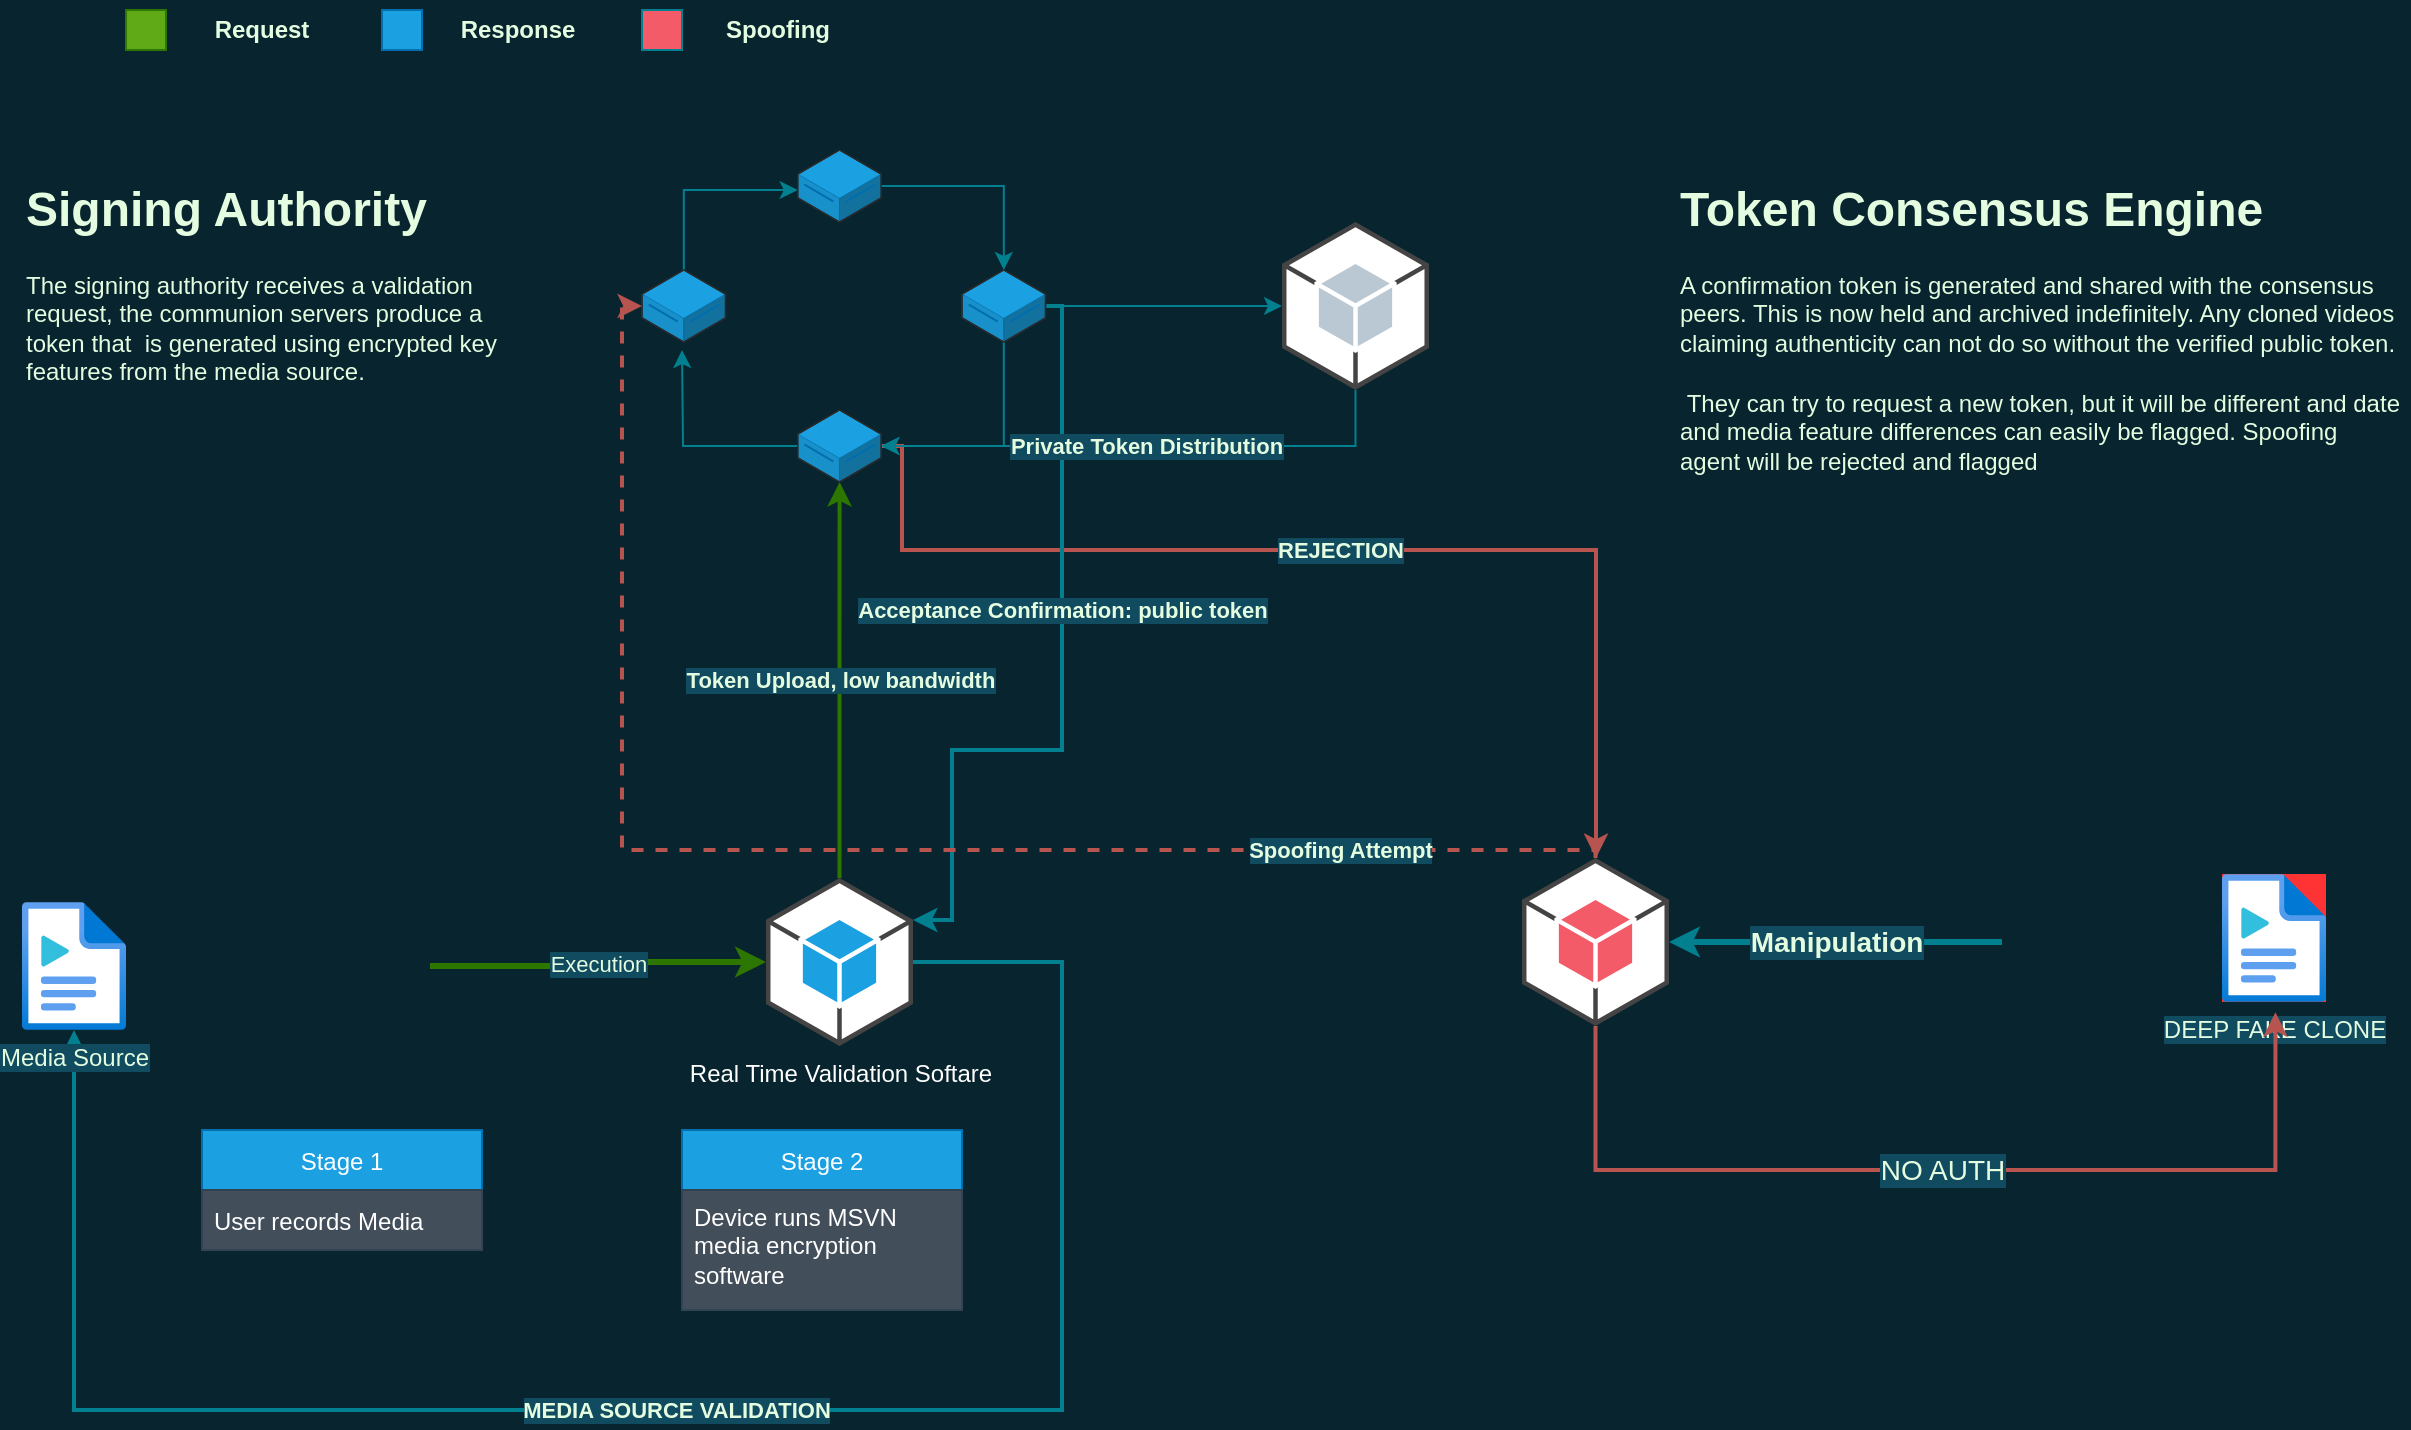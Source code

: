 <mxfile version="17.4.5" type="device"><diagram id="jI7cefB6hPgm-KdkO4u4" name="Page-1"><mxGraphModel dx="1454" dy="860" grid="0" gridSize="10" guides="1" tooltips="1" connect="1" arrows="1" fold="1" page="1" pageScale="1" pageWidth="850" pageHeight="1100" background="#08242E" math="0" shadow="0"><root><mxCell id="0"/><mxCell id="1" parent="0"/><mxCell id="UCenkwnxlYQBHtce43e3-16" value="Execution" style="edgeStyle=orthogonalEdgeStyle;rounded=0;orthogonalLoop=1;jettySize=auto;html=1;strokeWidth=3;strokeColor=#2D7600;labelBackgroundColor=#114B5F;fontColor=#E4FDE1;fillColor=#60a917;" edge="1" parent="1" source="UCenkwnxlYQBHtce43e3-17" target="UCenkwnxlYQBHtce43e3-19"><mxGeometry relative="1" as="geometry"/></mxCell><mxCell id="UCenkwnxlYQBHtce43e3-17" value="" style="shape=image;html=1;verticalAlign=top;verticalLabelPosition=bottom;labelBackgroundColor=#114B5F;imageAspect=0;aspect=fixed;image=https://cdn4.iconfinder.com/data/icons/ionicons/512/icon-ios7-camera-outline-128.png;fillColor=#F45B69;strokeColor=#028090;fontColor=#E4FDE1;" vertex="1" parent="1"><mxGeometry x="216" y="454" width="88" height="88" as="geometry"/></mxCell><mxCell id="UCenkwnxlYQBHtce43e3-28" value="Token Upload, low bandwidth" style="edgeStyle=orthogonalEdgeStyle;rounded=0;orthogonalLoop=1;jettySize=auto;html=1;fontStyle=1;strokeColor=#2D7600;strokeWidth=2;labelBackgroundColor=#114B5F;fontColor=#E4FDE1;fillColor=#60a917;" edge="1" parent="1" source="UCenkwnxlYQBHtce43e3-19" target="UCenkwnxlYQBHtce43e3-24"><mxGeometry relative="1" as="geometry"/></mxCell><mxCell id="UCenkwnxlYQBHtce43e3-43" value="MEDIA SOURCE VALIDATION" style="edgeStyle=orthogonalEdgeStyle;rounded=0;orthogonalLoop=1;jettySize=auto;html=1;fontStyle=1;strokeWidth=2;strokeColor=#028090;labelBackgroundColor=#114B5F;fontColor=#E4FDE1;" edge="1" parent="1" source="UCenkwnxlYQBHtce43e3-19" target="UCenkwnxlYQBHtce43e3-42"><mxGeometry relative="1" as="geometry"><Array as="points"><mxPoint x="620" y="496"/><mxPoint x="620" y="720"/><mxPoint x="126" y="720"/></Array></mxGeometry></mxCell><mxCell id="UCenkwnxlYQBHtce43e3-19" value="Real Time Validation Softare" style="outlineConnect=0;dashed=0;verticalLabelPosition=bottom;verticalAlign=top;align=center;html=1;shape=mxgraph.aws3.android;fillColor=#1ba1e2;strokeColor=#006EAF;fontColor=#ffffff;" vertex="1" parent="1"><mxGeometry x="472" y="454" width="73.5" height="84" as="geometry"/></mxCell><mxCell id="UCenkwnxlYQBHtce43e3-20" value="Stage 1" style="swimlane;fontStyle=0;childLayout=stackLayout;horizontal=1;startSize=30;horizontalStack=0;resizeParent=1;resizeParentMax=0;resizeLast=0;collapsible=1;marginBottom=0;fillColor=#1ba1e2;strokeColor=#006EAF;fontColor=#ffffff;" vertex="1" parent="1"><mxGeometry x="190" y="580" width="140" height="60" as="geometry"/></mxCell><mxCell id="UCenkwnxlYQBHtce43e3-21" value="User records Media" style="text;align=left;verticalAlign=middle;spacingLeft=4;spacingRight=4;overflow=hidden;points=[[0,0.5],[1,0.5]];portConstraint=eastwest;rotatable=0;fillColor=#424E59;strokeColor=#314354;fontColor=#ffffff;" vertex="1" parent="UCenkwnxlYQBHtce43e3-20"><mxGeometry y="30" width="140" height="30" as="geometry"/></mxCell><mxCell id="UCenkwnxlYQBHtce43e3-22" value="Stage 2" style="swimlane;fontStyle=0;childLayout=stackLayout;horizontal=1;startSize=30;horizontalStack=0;resizeParent=1;resizeParentMax=0;resizeLast=0;collapsible=1;marginBottom=0;fillColor=#1ba1e2;strokeColor=#006EAF;fontColor=#ffffff;" vertex="1" parent="1"><mxGeometry x="430" y="580" width="140" height="90" as="geometry"/></mxCell><mxCell id="UCenkwnxlYQBHtce43e3-23" value="Device runs MSVN media encryption software" style="text;align=left;verticalAlign=top;spacingLeft=4;spacingRight=4;overflow=hidden;points=[[0,0.5],[1,0.5]];portConstraint=eastwest;rotatable=0;whiteSpace=wrap;fillColor=#424E59;strokeColor=#314354;fontColor=#ffffff;" vertex="1" parent="UCenkwnxlYQBHtce43e3-22"><mxGeometry y="30" width="140" height="60" as="geometry"/></mxCell><mxCell id="UCenkwnxlYQBHtce43e3-29" style="edgeStyle=orthogonalEdgeStyle;rounded=0;orthogonalLoop=1;jettySize=auto;html=1;labelBackgroundColor=#114B5F;strokeColor=#028090;fontColor=#E4FDE1;" edge="1" parent="1" source="UCenkwnxlYQBHtce43e3-24"><mxGeometry relative="1" as="geometry"><mxPoint x="430" y="190" as="targetPoint"/></mxGeometry></mxCell><mxCell id="UCenkwnxlYQBHtce43e3-53" value="REJECTION" style="edgeStyle=orthogonalEdgeStyle;rounded=0;orthogonalLoop=1;jettySize=auto;html=1;strokeWidth=2;strokeColor=#b85450;fontStyle=1;labelBackgroundColor=#114B5F;fontColor=#E4FDE1;fillColor=#f8cecc;" edge="1" parent="1" source="UCenkwnxlYQBHtce43e3-24" target="UCenkwnxlYQBHtce43e3-49"><mxGeometry relative="1" as="geometry"><Array as="points"><mxPoint x="540" y="238"/><mxPoint x="540" y="290"/><mxPoint x="887" y="290"/></Array></mxGeometry></mxCell><mxCell id="UCenkwnxlYQBHtce43e3-24" value="" style="verticalLabelPosition=bottom;html=1;verticalAlign=top;strokeWidth=1;align=center;outlineConnect=0;dashed=0;outlineConnect=0;shape=mxgraph.aws3d.dataServer;strokeColor=#006EAF;aspect=fixed;fillColor=#1ba1e2;fontColor=#ffffff;" vertex="1" parent="1"><mxGeometry x="487.86" y="220" width="41.77" height="36" as="geometry"/></mxCell><mxCell id="UCenkwnxlYQBHtce43e3-32" style="edgeStyle=orthogonalEdgeStyle;rounded=0;orthogonalLoop=1;jettySize=auto;html=1;labelBackgroundColor=#114B5F;strokeColor=#028090;fontColor=#E4FDE1;" edge="1" parent="1" source="UCenkwnxlYQBHtce43e3-25" target="UCenkwnxlYQBHtce43e3-24"><mxGeometry relative="1" as="geometry"><Array as="points"><mxPoint x="591" y="238"/></Array></mxGeometry></mxCell><mxCell id="UCenkwnxlYQBHtce43e3-36" style="edgeStyle=orthogonalEdgeStyle;rounded=0;orthogonalLoop=1;jettySize=auto;html=1;entryX=0;entryY=0.5;entryDx=0;entryDy=0;entryPerimeter=0;labelBackgroundColor=#114B5F;strokeColor=#028090;fontColor=#E4FDE1;" edge="1" parent="1" source="UCenkwnxlYQBHtce43e3-25" target="UCenkwnxlYQBHtce43e3-35"><mxGeometry relative="1" as="geometry"/></mxCell><mxCell id="UCenkwnxlYQBHtce43e3-38" value="Acceptance Confirmation: public token" style="edgeStyle=orthogonalEdgeStyle;rounded=0;orthogonalLoop=1;jettySize=auto;html=1;entryX=1;entryY=0.25;entryDx=0;entryDy=0;entryPerimeter=0;fontStyle=1;strokeColor=#028090;strokeWidth=2;labelBackgroundColor=#114B5F;fontColor=#E4FDE1;" edge="1" parent="1" source="UCenkwnxlYQBHtce43e3-25" target="UCenkwnxlYQBHtce43e3-19"><mxGeometry x="-0.178" relative="1" as="geometry"><Array as="points"><mxPoint x="620" y="168"/><mxPoint x="620" y="390"/><mxPoint x="565" y="390"/><mxPoint x="565" y="475"/></Array><mxPoint as="offset"/></mxGeometry></mxCell><mxCell id="UCenkwnxlYQBHtce43e3-25" value="" style="verticalLabelPosition=bottom;html=1;verticalAlign=top;strokeWidth=1;align=center;outlineConnect=0;dashed=0;outlineConnect=0;shape=mxgraph.aws3d.dataServer;strokeColor=#006EAF;aspect=fixed;fillColor=#1ba1e2;fontColor=#ffffff;" vertex="1" parent="1"><mxGeometry x="570" y="150" width="41.77" height="36" as="geometry"/></mxCell><mxCell id="UCenkwnxlYQBHtce43e3-30" style="edgeStyle=orthogonalEdgeStyle;rounded=0;orthogonalLoop=1;jettySize=auto;html=1;labelBackgroundColor=#114B5F;strokeColor=#028090;fontColor=#E4FDE1;" edge="1" parent="1" source="UCenkwnxlYQBHtce43e3-26" target="UCenkwnxlYQBHtce43e3-27"><mxGeometry relative="1" as="geometry"><Array as="points"><mxPoint x="431" y="110"/></Array></mxGeometry></mxCell><mxCell id="UCenkwnxlYQBHtce43e3-26" value="" style="verticalLabelPosition=bottom;html=1;verticalAlign=top;strokeWidth=1;align=center;outlineConnect=0;dashed=0;outlineConnect=0;shape=mxgraph.aws3d.dataServer;strokeColor=#006EAF;aspect=fixed;fillColor=#1ba1e2;fontColor=#ffffff;" vertex="1" parent="1"><mxGeometry x="410" y="150" width="41.77" height="36" as="geometry"/></mxCell><mxCell id="UCenkwnxlYQBHtce43e3-31" style="edgeStyle=orthogonalEdgeStyle;rounded=0;orthogonalLoop=1;jettySize=auto;html=1;labelBackgroundColor=#114B5F;strokeColor=#028090;fontColor=#E4FDE1;" edge="1" parent="1" source="UCenkwnxlYQBHtce43e3-27" target="UCenkwnxlYQBHtce43e3-25"><mxGeometry relative="1" as="geometry"/></mxCell><mxCell id="UCenkwnxlYQBHtce43e3-27" value="" style="verticalLabelPosition=bottom;html=1;verticalAlign=top;strokeWidth=1;align=center;outlineConnect=0;dashed=0;outlineConnect=0;shape=mxgraph.aws3d.dataServer;strokeColor=#006EAF;aspect=fixed;fillColor=#1ba1e2;fontColor=#ffffff;" vertex="1" parent="1"><mxGeometry x="487.86" y="90" width="41.77" height="36" as="geometry"/></mxCell><mxCell id="UCenkwnxlYQBHtce43e3-34" value="&lt;h1&gt;&lt;span&gt;Signing Authority&lt;/span&gt;&lt;/h1&gt;&lt;h4&gt;&lt;span style=&quot;font-size: 12px ; font-weight: normal ; line-height: 1&quot;&gt;The signing authority receives a validation request, the communion servers produce a token that&amp;nbsp; is generated using encrypted key features from the media source.&amp;nbsp;&lt;/span&gt;&lt;/h4&gt;" style="text;html=1;strokeColor=none;fillColor=none;spacing=5;spacingTop=-20;whiteSpace=wrap;overflow=hidden;rounded=0;fontColor=#E4FDE1;" vertex="1" parent="1"><mxGeometry x="97" y="100" width="260" height="200" as="geometry"/></mxCell><mxCell id="UCenkwnxlYQBHtce43e3-37" value="Private Token Distribution" style="edgeStyle=orthogonalEdgeStyle;rounded=0;orthogonalLoop=1;jettySize=auto;html=1;fontStyle=1;labelBackgroundColor=#114B5F;strokeColor=#028090;fontColor=#E4FDE1;" edge="1" parent="1" source="UCenkwnxlYQBHtce43e3-35" target="UCenkwnxlYQBHtce43e3-24"><mxGeometry relative="1" as="geometry"><Array as="points"><mxPoint x="767" y="238"/></Array></mxGeometry></mxCell><mxCell id="UCenkwnxlYQBHtce43e3-35" value="" style="outlineConnect=0;dashed=0;verticalLabelPosition=bottom;verticalAlign=top;align=center;html=1;shape=mxgraph.aws3.android;fillColor=#bac8d3;strokeColor=#23445d;" vertex="1" parent="1"><mxGeometry x="730" y="126" width="73.5" height="84" as="geometry"/></mxCell><mxCell id="UCenkwnxlYQBHtce43e3-39" value="&lt;h1&gt;&lt;span&gt;Token Consensus Engine&amp;nbsp;&lt;/span&gt;&lt;/h1&gt;&lt;h4&gt;&lt;span style=&quot;font-size: 12px ; font-weight: normal&quot;&gt;A confirmation token is generated and shared with the consensus peers. This is now held and archived indefinitely. Any cloned videos claiming authenticity can not do so without the verified public token.&amp;nbsp;&lt;/span&gt;&lt;/h4&gt;&lt;div&gt;&lt;span style=&quot;font-size: 12px ; font-weight: normal&quot;&gt;&amp;nbsp;They can try to request a new token, but it will be different and date and media feature differences can easily be flagged. Spoofing agent will be rejected and flagged&amp;nbsp;&lt;/span&gt;&lt;/div&gt;" style="text;html=1;strokeColor=none;fillColor=none;spacing=5;spacingTop=-20;whiteSpace=wrap;overflow=hidden;rounded=0;fontColor=#E4FDE1;" vertex="1" parent="1"><mxGeometry x="923.5" y="100" width="370" height="284" as="geometry"/></mxCell><mxCell id="UCenkwnxlYQBHtce43e3-42" value="Media Source" style="aspect=fixed;html=1;points=[];align=center;image;fontSize=12;image=img/lib/azure2/general/Media_File.svg;labelBackgroundColor=#114B5F;fillColor=#F45B69;strokeColor=#028090;fontColor=#E4FDE1;" vertex="1" parent="1"><mxGeometry x="100" y="466" width="52" height="64" as="geometry"/></mxCell><mxCell id="UCenkwnxlYQBHtce43e3-44" value="" style="whiteSpace=wrap;html=1;aspect=fixed;fillColor=#60a917;strokeColor=#2D7600;fontColor=#ffffff;" vertex="1" parent="1"><mxGeometry x="152" y="20" width="20" height="20" as="geometry"/></mxCell><mxCell id="UCenkwnxlYQBHtce43e3-45" value="Request" style="text;html=1;strokeColor=none;fillColor=none;align=center;verticalAlign=middle;whiteSpace=wrap;rounded=0;fontStyle=1;fontColor=#E4FDE1;" vertex="1" parent="1"><mxGeometry x="180" y="15" width="80" height="30" as="geometry"/></mxCell><mxCell id="UCenkwnxlYQBHtce43e3-46" value="" style="whiteSpace=wrap;html=1;aspect=fixed;fillColor=#1ba1e2;strokeColor=#006EAF;fontColor=#ffffff;" vertex="1" parent="1"><mxGeometry x="280" y="20" width="20" height="20" as="geometry"/></mxCell><mxCell id="UCenkwnxlYQBHtce43e3-47" value="Response" style="text;html=1;strokeColor=none;fillColor=none;align=center;verticalAlign=middle;whiteSpace=wrap;rounded=0;fontStyle=1;fontColor=#E4FDE1;" vertex="1" parent="1"><mxGeometry x="308" y="15" width="80" height="30" as="geometry"/></mxCell><mxCell id="UCenkwnxlYQBHtce43e3-48" value="DEEP FAKE CLONE" style="aspect=fixed;html=1;points=[];align=center;image;fontSize=12;image=img/lib/azure2/general/Media_File.svg;imageBackground=#FF3333;labelBackgroundColor=#114B5F;fillColor=#F45B69;strokeColor=#028090;fontColor=#E4FDE1;" vertex="1" parent="1"><mxGeometry x="1200" y="452" width="52" height="64" as="geometry"/></mxCell><mxCell id="UCenkwnxlYQBHtce43e3-52" value="Spoofing Attempt" style="edgeStyle=orthogonalEdgeStyle;rounded=0;orthogonalLoop=1;jettySize=auto;html=1;strokeWidth=2;strokeColor=#b85450;dashed=1;fontStyle=1;labelBackgroundColor=#114B5F;fontColor=#E4FDE1;fillColor=#f8cecc;" edge="1" parent="1" source="UCenkwnxlYQBHtce43e3-49" target="UCenkwnxlYQBHtce43e3-26"><mxGeometry x="-0.662" relative="1" as="geometry"><mxPoint x="410" y="200" as="targetPoint"/><Array as="points"><mxPoint x="887" y="440"/><mxPoint x="400" y="440"/><mxPoint x="400" y="168"/></Array><mxPoint x="-1" as="offset"/></mxGeometry></mxCell><mxCell id="UCenkwnxlYQBHtce43e3-55" value="NO AUTH" style="edgeStyle=orthogonalEdgeStyle;rounded=0;orthogonalLoop=1;jettySize=auto;html=1;entryX=0.514;entryY=1.08;entryDx=0;entryDy=0;entryPerimeter=0;fontSize=14;strokeWidth=2;strokeColor=#b85450;labelBackgroundColor=#114B5F;fontColor=#E4FDE1;fillColor=#f8cecc;" edge="1" parent="1" source="UCenkwnxlYQBHtce43e3-49" target="UCenkwnxlYQBHtce43e3-48"><mxGeometry relative="1" as="geometry"><Array as="points"><mxPoint x="887" y="600"/><mxPoint x="1227" y="600"/></Array></mxGeometry></mxCell><mxCell id="UCenkwnxlYQBHtce43e3-49" value="" style="outlineConnect=0;dashed=0;verticalLabelPosition=bottom;verticalAlign=top;align=center;html=1;shape=mxgraph.aws3.android;fillColor=#F45B69;strokeColor=#028090;fontColor=#E4FDE1;" vertex="1" parent="1"><mxGeometry x="850" y="444" width="73.5" height="84" as="geometry"/></mxCell><mxCell id="UCenkwnxlYQBHtce43e3-51" value="Manipulation" style="edgeStyle=orthogonalEdgeStyle;rounded=0;orthogonalLoop=1;jettySize=auto;html=1;entryX=1;entryY=0.5;entryDx=0;entryDy=0;entryPerimeter=0;strokeWidth=3;fontStyle=1;fontSize=14;labelBackgroundColor=#114B5F;strokeColor=#028090;fontColor=#E4FDE1;" edge="1" parent="1" source="UCenkwnxlYQBHtce43e3-50" target="UCenkwnxlYQBHtce43e3-49"><mxGeometry relative="1" as="geometry"/></mxCell><mxCell id="UCenkwnxlYQBHtce43e3-50" value="" style="shape=image;html=1;verticalAlign=top;verticalLabelPosition=bottom;labelBackgroundColor=#114B5F;imageAspect=0;aspect=fixed;image=https://cdn0.iconfinder.com/data/icons/forgen-seo-1/64/bug-128.png;fillColor=#F45B69;strokeColor=#028090;fontColor=#E4FDE1;" vertex="1" parent="1"><mxGeometry x="1090" y="452" width="68" height="68" as="geometry"/></mxCell><mxCell id="UCenkwnxlYQBHtce43e3-59" value="" style="whiteSpace=wrap;html=1;aspect=fixed;fillColor=#F45B69;strokeColor=#028090;fontColor=#E4FDE1;" vertex="1" parent="1"><mxGeometry x="410" y="20" width="20" height="20" as="geometry"/></mxCell><mxCell id="UCenkwnxlYQBHtce43e3-60" value="Spoofing" style="text;html=1;strokeColor=none;fillColor=none;align=center;verticalAlign=middle;whiteSpace=wrap;rounded=0;fontStyle=1;fontColor=#E4FDE1;" vertex="1" parent="1"><mxGeometry x="438" y="15" width="80" height="30" as="geometry"/></mxCell></root></mxGraphModel></diagram></mxfile>